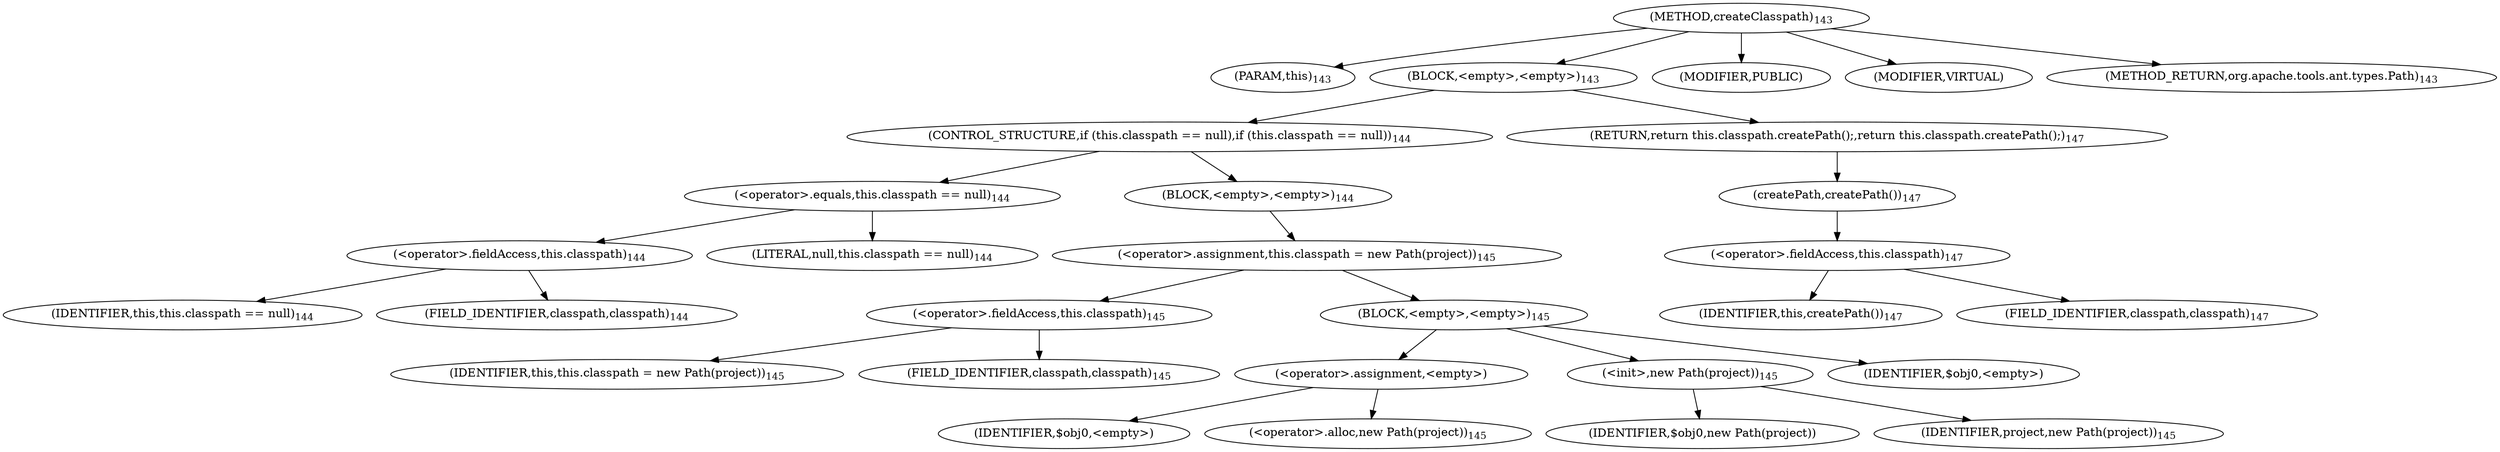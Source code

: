 digraph "createClasspath" {  
"266" [label = <(METHOD,createClasspath)<SUB>143</SUB>> ]
"22" [label = <(PARAM,this)<SUB>143</SUB>> ]
"267" [label = <(BLOCK,&lt;empty&gt;,&lt;empty&gt;)<SUB>143</SUB>> ]
"268" [label = <(CONTROL_STRUCTURE,if (this.classpath == null),if (this.classpath == null))<SUB>144</SUB>> ]
"269" [label = <(&lt;operator&gt;.equals,this.classpath == null)<SUB>144</SUB>> ]
"270" [label = <(&lt;operator&gt;.fieldAccess,this.classpath)<SUB>144</SUB>> ]
"21" [label = <(IDENTIFIER,this,this.classpath == null)<SUB>144</SUB>> ]
"271" [label = <(FIELD_IDENTIFIER,classpath,classpath)<SUB>144</SUB>> ]
"272" [label = <(LITERAL,null,this.classpath == null)<SUB>144</SUB>> ]
"273" [label = <(BLOCK,&lt;empty&gt;,&lt;empty&gt;)<SUB>144</SUB>> ]
"274" [label = <(&lt;operator&gt;.assignment,this.classpath = new Path(project))<SUB>145</SUB>> ]
"275" [label = <(&lt;operator&gt;.fieldAccess,this.classpath)<SUB>145</SUB>> ]
"23" [label = <(IDENTIFIER,this,this.classpath = new Path(project))<SUB>145</SUB>> ]
"276" [label = <(FIELD_IDENTIFIER,classpath,classpath)<SUB>145</SUB>> ]
"277" [label = <(BLOCK,&lt;empty&gt;,&lt;empty&gt;)<SUB>145</SUB>> ]
"278" [label = <(&lt;operator&gt;.assignment,&lt;empty&gt;)> ]
"279" [label = <(IDENTIFIER,$obj0,&lt;empty&gt;)> ]
"280" [label = <(&lt;operator&gt;.alloc,new Path(project))<SUB>145</SUB>> ]
"281" [label = <(&lt;init&gt;,new Path(project))<SUB>145</SUB>> ]
"282" [label = <(IDENTIFIER,$obj0,new Path(project))> ]
"283" [label = <(IDENTIFIER,project,new Path(project))<SUB>145</SUB>> ]
"284" [label = <(IDENTIFIER,$obj0,&lt;empty&gt;)> ]
"285" [label = <(RETURN,return this.classpath.createPath();,return this.classpath.createPath();)<SUB>147</SUB>> ]
"286" [label = <(createPath,createPath())<SUB>147</SUB>> ]
"287" [label = <(&lt;operator&gt;.fieldAccess,this.classpath)<SUB>147</SUB>> ]
"24" [label = <(IDENTIFIER,this,createPath())<SUB>147</SUB>> ]
"288" [label = <(FIELD_IDENTIFIER,classpath,classpath)<SUB>147</SUB>> ]
"289" [label = <(MODIFIER,PUBLIC)> ]
"290" [label = <(MODIFIER,VIRTUAL)> ]
"291" [label = <(METHOD_RETURN,org.apache.tools.ant.types.Path)<SUB>143</SUB>> ]
  "266" -> "22" 
  "266" -> "267" 
  "266" -> "289" 
  "266" -> "290" 
  "266" -> "291" 
  "267" -> "268" 
  "267" -> "285" 
  "268" -> "269" 
  "268" -> "273" 
  "269" -> "270" 
  "269" -> "272" 
  "270" -> "21" 
  "270" -> "271" 
  "273" -> "274" 
  "274" -> "275" 
  "274" -> "277" 
  "275" -> "23" 
  "275" -> "276" 
  "277" -> "278" 
  "277" -> "281" 
  "277" -> "284" 
  "278" -> "279" 
  "278" -> "280" 
  "281" -> "282" 
  "281" -> "283" 
  "285" -> "286" 
  "286" -> "287" 
  "287" -> "24" 
  "287" -> "288" 
}
